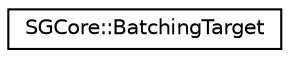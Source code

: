 digraph "Graphical Class Hierarchy"
{
 // LATEX_PDF_SIZE
  edge [fontname="Helvetica",fontsize="10",labelfontname="Helvetica",labelfontsize="10"];
  node [fontname="Helvetica",fontsize="10",shape=record];
  rankdir="LR";
  Node0 [label="SGCore::BatchingTarget",height=0.2,width=0.4,color="black", fillcolor="white", style="filled",URL="$structSGCore_1_1BatchingTarget.html",tooltip=" "];
}
